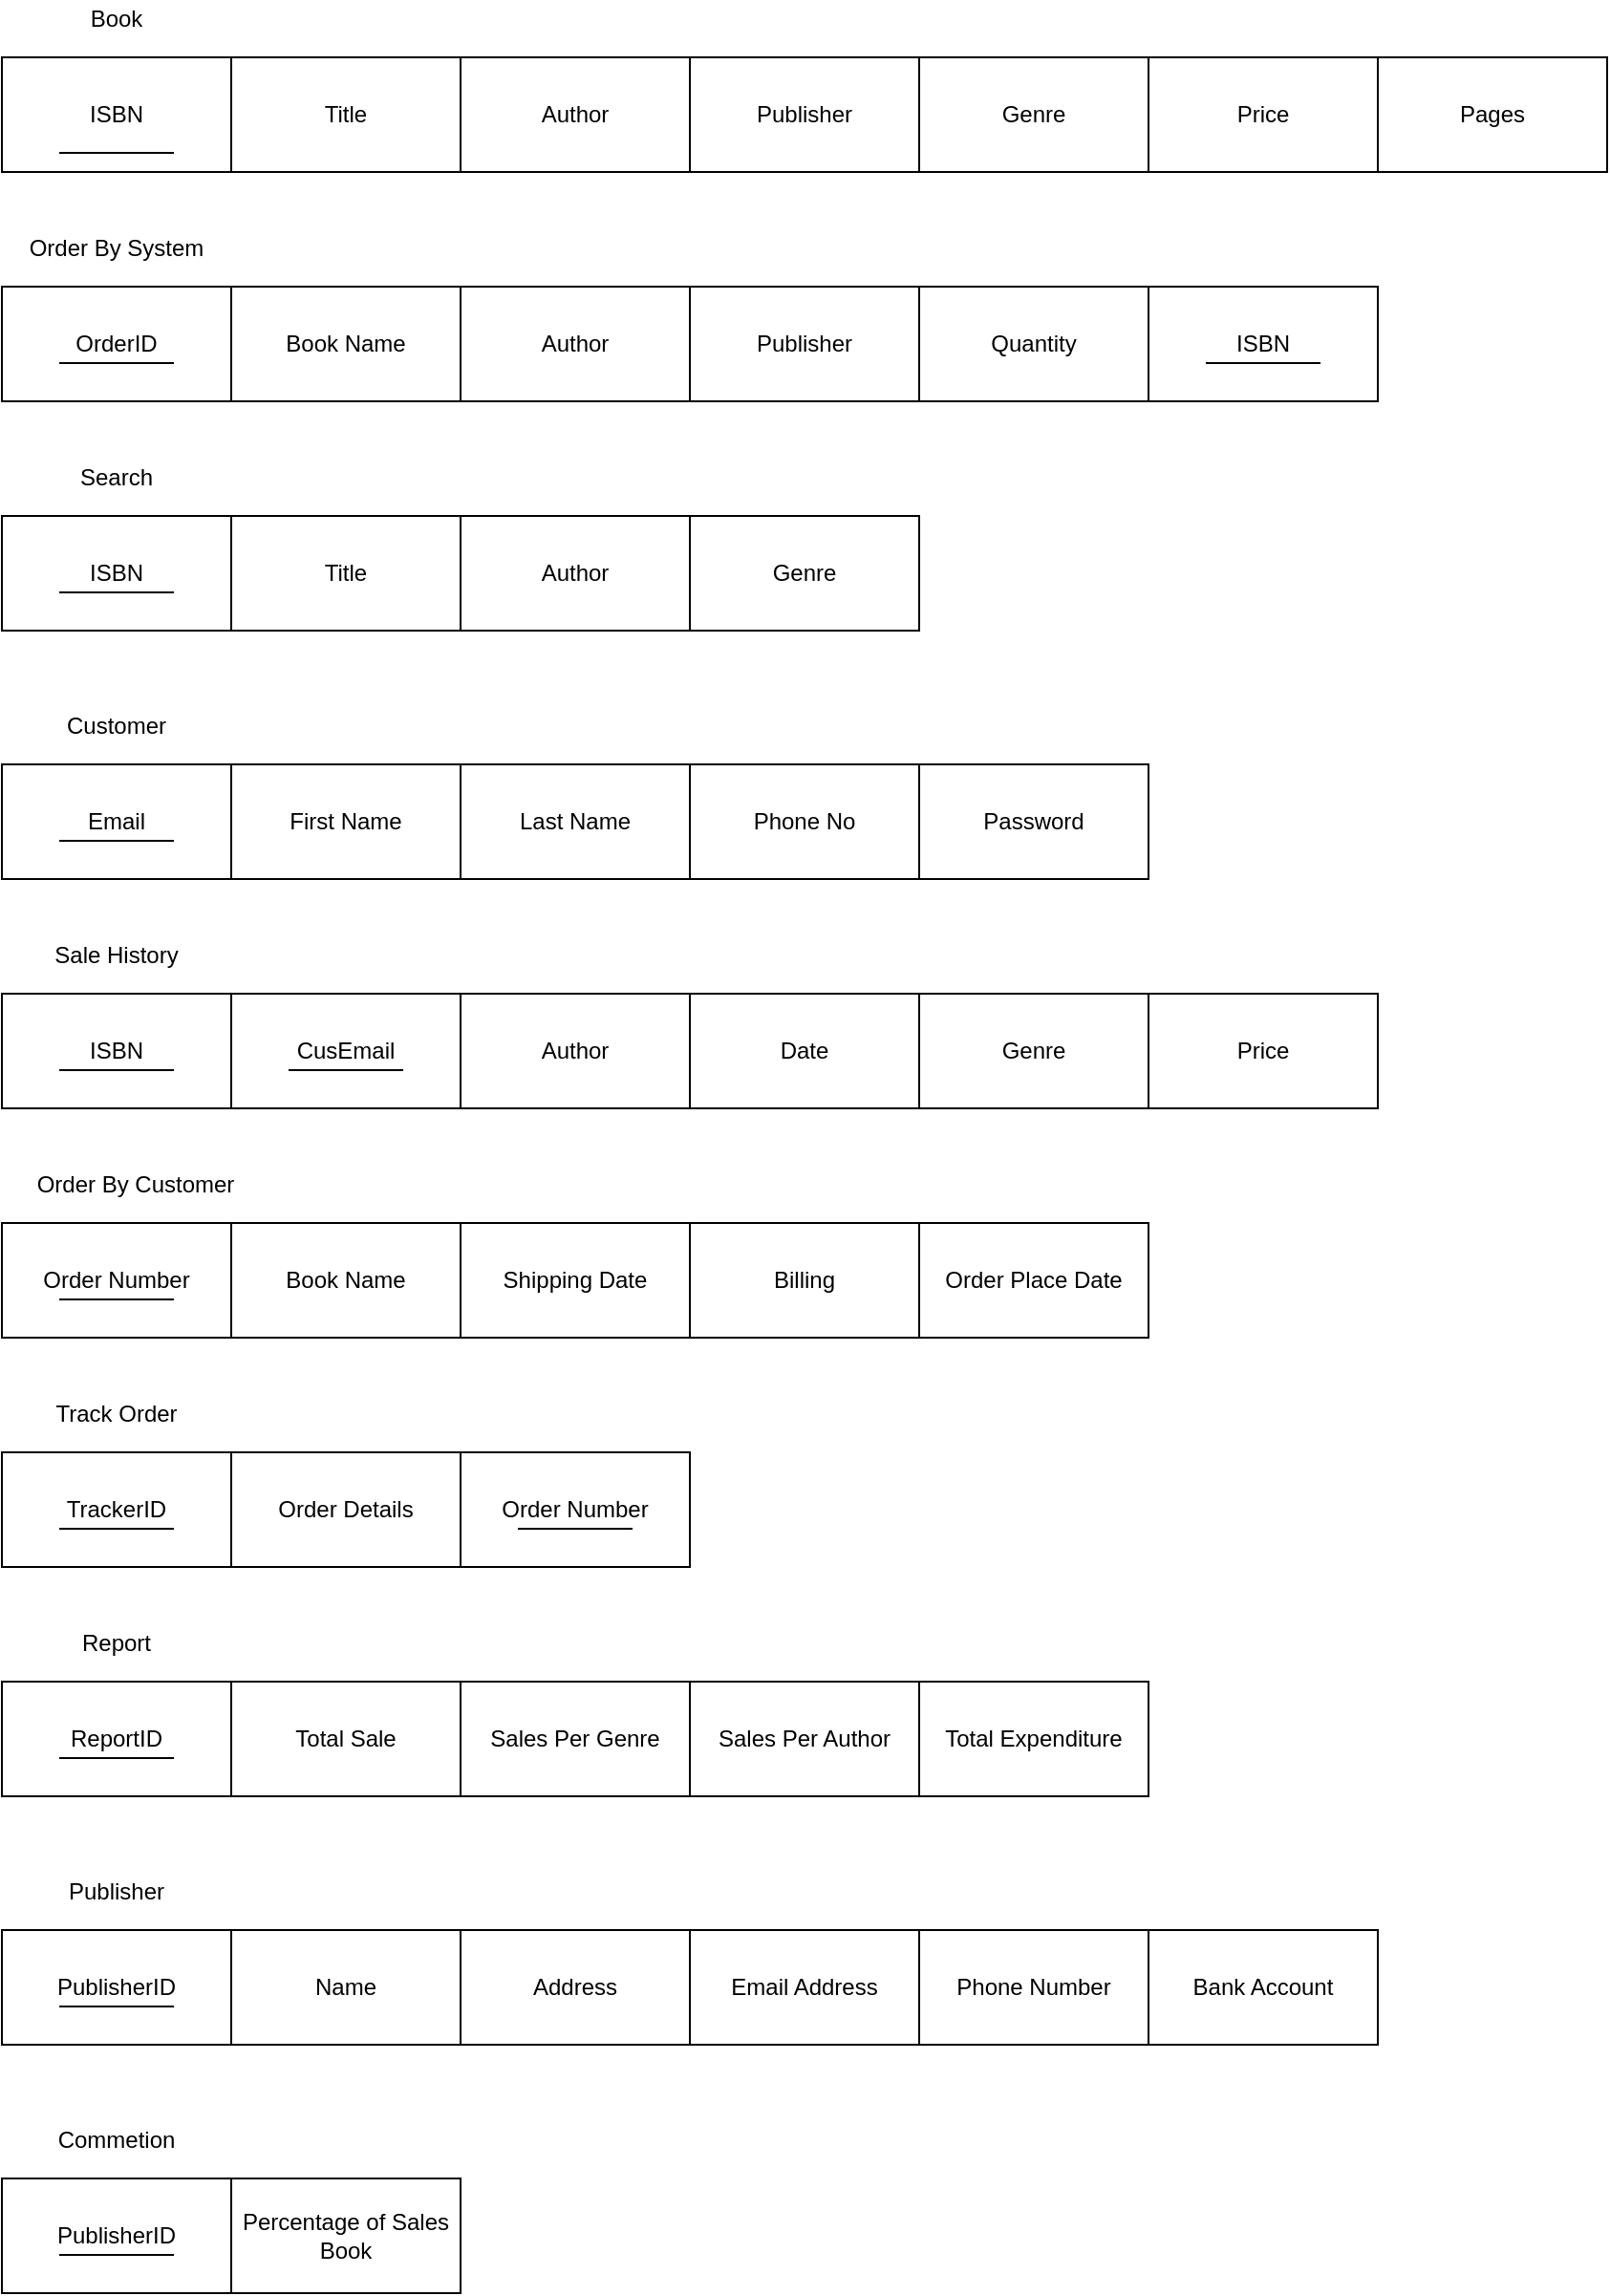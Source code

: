 <mxfile version="14.4.3" type="device"><diagram id="Mp-mYC-7Q1ugjylgWUkn" name="Page-1"><mxGraphModel dx="1092" dy="494" grid="1" gridSize="10" guides="1" tooltips="1" connect="1" arrows="1" fold="1" page="1" pageScale="1" pageWidth="850" pageHeight="1100" math="0" shadow="0"><root><mxCell id="0"/><mxCell id="1" parent="0"/><mxCell id="Di9PS52YzvF9zCTT_d6i-6" value="ISBN" style="rounded=0;whiteSpace=wrap;html=1;" vertex="1" parent="1"><mxGeometry x="40" y="100" width="120" height="60" as="geometry"/></mxCell><mxCell id="Di9PS52YzvF9zCTT_d6i-7" value="Title" style="rounded=0;whiteSpace=wrap;html=1;" vertex="1" parent="1"><mxGeometry x="160" y="100" width="120" height="60" as="geometry"/></mxCell><mxCell id="Di9PS52YzvF9zCTT_d6i-8" value="Author" style="rounded=0;whiteSpace=wrap;html=1;" vertex="1" parent="1"><mxGeometry x="280" y="100" width="120" height="60" as="geometry"/></mxCell><mxCell id="Di9PS52YzvF9zCTT_d6i-9" value="Publisher" style="rounded=0;whiteSpace=wrap;html=1;" vertex="1" parent="1"><mxGeometry x="400" y="100" width="120" height="60" as="geometry"/></mxCell><mxCell id="Di9PS52YzvF9zCTT_d6i-10" value="Genre" style="rounded=0;whiteSpace=wrap;html=1;" vertex="1" parent="1"><mxGeometry x="520" y="100" width="120" height="60" as="geometry"/></mxCell><mxCell id="Di9PS52YzvF9zCTT_d6i-11" value="Price" style="rounded=0;whiteSpace=wrap;html=1;" vertex="1" parent="1"><mxGeometry x="640" y="100" width="120" height="60" as="geometry"/></mxCell><mxCell id="Di9PS52YzvF9zCTT_d6i-12" value="Pages" style="rounded=0;whiteSpace=wrap;html=1;" vertex="1" parent="1"><mxGeometry x="760" y="100" width="120" height="60" as="geometry"/></mxCell><mxCell id="Di9PS52YzvF9zCTT_d6i-13" value="Book" style="text;html=1;strokeColor=none;fillColor=none;align=center;verticalAlign=middle;whiteSpace=wrap;rounded=0;" vertex="1" parent="1"><mxGeometry x="50" y="70" width="100" height="20" as="geometry"/></mxCell><mxCell id="Di9PS52YzvF9zCTT_d6i-14" value="OrderID" style="rounded=0;whiteSpace=wrap;html=1;" vertex="1" parent="1"><mxGeometry x="40" y="220" width="120" height="60" as="geometry"/></mxCell><mxCell id="Di9PS52YzvF9zCTT_d6i-15" value="Book Name" style="rounded=0;whiteSpace=wrap;html=1;" vertex="1" parent="1"><mxGeometry x="160" y="220" width="120" height="60" as="geometry"/></mxCell><mxCell id="Di9PS52YzvF9zCTT_d6i-16" value="Author" style="rounded=0;whiteSpace=wrap;html=1;" vertex="1" parent="1"><mxGeometry x="280" y="220" width="120" height="60" as="geometry"/></mxCell><mxCell id="Di9PS52YzvF9zCTT_d6i-17" value="Publisher" style="rounded=0;whiteSpace=wrap;html=1;" vertex="1" parent="1"><mxGeometry x="400" y="220" width="120" height="60" as="geometry"/></mxCell><mxCell id="Di9PS52YzvF9zCTT_d6i-18" value="Quantity" style="rounded=0;whiteSpace=wrap;html=1;" vertex="1" parent="1"><mxGeometry x="520" y="220" width="120" height="60" as="geometry"/></mxCell><mxCell id="Di9PS52YzvF9zCTT_d6i-19" value="ISBN" style="rounded=0;whiteSpace=wrap;html=1;" vertex="1" parent="1"><mxGeometry x="640" y="220" width="120" height="60" as="geometry"/></mxCell><mxCell id="Di9PS52YzvF9zCTT_d6i-20" value="Order By System" style="text;html=1;strokeColor=none;fillColor=none;align=center;verticalAlign=middle;whiteSpace=wrap;rounded=0;" vertex="1" parent="1"><mxGeometry x="50" y="190" width="100" height="20" as="geometry"/></mxCell><mxCell id="Di9PS52YzvF9zCTT_d6i-21" value="ISBN" style="rounded=0;whiteSpace=wrap;html=1;" vertex="1" parent="1"><mxGeometry x="40" y="340" width="120" height="60" as="geometry"/></mxCell><mxCell id="Di9PS52YzvF9zCTT_d6i-22" value="Title" style="rounded=0;whiteSpace=wrap;html=1;" vertex="1" parent="1"><mxGeometry x="160" y="340" width="120" height="60" as="geometry"/></mxCell><mxCell id="Di9PS52YzvF9zCTT_d6i-23" value="Author" style="rounded=0;whiteSpace=wrap;html=1;" vertex="1" parent="1"><mxGeometry x="280" y="340" width="120" height="60" as="geometry"/></mxCell><mxCell id="Di9PS52YzvF9zCTT_d6i-24" value="Genre" style="rounded=0;whiteSpace=wrap;html=1;" vertex="1" parent="1"><mxGeometry x="400" y="340" width="120" height="60" as="geometry"/></mxCell><mxCell id="Di9PS52YzvF9zCTT_d6i-25" value="Search" style="text;html=1;strokeColor=none;fillColor=none;align=center;verticalAlign=middle;whiteSpace=wrap;rounded=0;" vertex="1" parent="1"><mxGeometry x="50" y="310" width="100" height="20" as="geometry"/></mxCell><mxCell id="Di9PS52YzvF9zCTT_d6i-28" value="Email" style="rounded=0;whiteSpace=wrap;html=1;" vertex="1" parent="1"><mxGeometry x="40" y="470" width="120" height="60" as="geometry"/></mxCell><mxCell id="Di9PS52YzvF9zCTT_d6i-29" value="First Name" style="rounded=0;whiteSpace=wrap;html=1;" vertex="1" parent="1"><mxGeometry x="160" y="470" width="120" height="60" as="geometry"/></mxCell><mxCell id="Di9PS52YzvF9zCTT_d6i-30" value="Last Name" style="rounded=0;whiteSpace=wrap;html=1;" vertex="1" parent="1"><mxGeometry x="280" y="470" width="120" height="60" as="geometry"/></mxCell><mxCell id="Di9PS52YzvF9zCTT_d6i-31" value="Phone No" style="rounded=0;whiteSpace=wrap;html=1;" vertex="1" parent="1"><mxGeometry x="400" y="470" width="120" height="60" as="geometry"/></mxCell><mxCell id="Di9PS52YzvF9zCTT_d6i-32" value="Password" style="rounded=0;whiteSpace=wrap;html=1;" vertex="1" parent="1"><mxGeometry x="520" y="470" width="120" height="60" as="geometry"/></mxCell><mxCell id="Di9PS52YzvF9zCTT_d6i-33" value="Customer" style="text;html=1;strokeColor=none;fillColor=none;align=center;verticalAlign=middle;whiteSpace=wrap;rounded=0;" vertex="1" parent="1"><mxGeometry x="50" y="440" width="100" height="20" as="geometry"/></mxCell><mxCell id="Di9PS52YzvF9zCTT_d6i-34" value="ISBN" style="rounded=0;whiteSpace=wrap;html=1;" vertex="1" parent="1"><mxGeometry x="40" y="590" width="120" height="60" as="geometry"/></mxCell><mxCell id="Di9PS52YzvF9zCTT_d6i-35" value="CusEmail" style="rounded=0;whiteSpace=wrap;html=1;" vertex="1" parent="1"><mxGeometry x="160" y="590" width="120" height="60" as="geometry"/></mxCell><mxCell id="Di9PS52YzvF9zCTT_d6i-36" value="Author" style="rounded=0;whiteSpace=wrap;html=1;" vertex="1" parent="1"><mxGeometry x="280" y="590" width="120" height="60" as="geometry"/></mxCell><mxCell id="Di9PS52YzvF9zCTT_d6i-37" value="Date" style="rounded=0;whiteSpace=wrap;html=1;" vertex="1" parent="1"><mxGeometry x="400" y="590" width="120" height="60" as="geometry"/></mxCell><mxCell id="Di9PS52YzvF9zCTT_d6i-38" value="Genre" style="rounded=0;whiteSpace=wrap;html=1;" vertex="1" parent="1"><mxGeometry x="520" y="590" width="120" height="60" as="geometry"/></mxCell><mxCell id="Di9PS52YzvF9zCTT_d6i-39" value="Price" style="rounded=0;whiteSpace=wrap;html=1;" vertex="1" parent="1"><mxGeometry x="640" y="590" width="120" height="60" as="geometry"/></mxCell><mxCell id="Di9PS52YzvF9zCTT_d6i-40" value="Sale History" style="text;html=1;strokeColor=none;fillColor=none;align=center;verticalAlign=middle;whiteSpace=wrap;rounded=0;" vertex="1" parent="1"><mxGeometry x="50" y="560" width="100" height="20" as="geometry"/></mxCell><mxCell id="Di9PS52YzvF9zCTT_d6i-42" value="Order Number" style="rounded=0;whiteSpace=wrap;html=1;" vertex="1" parent="1"><mxGeometry x="40" y="710" width="120" height="60" as="geometry"/></mxCell><mxCell id="Di9PS52YzvF9zCTT_d6i-43" value="Book Name" style="rounded=0;whiteSpace=wrap;html=1;" vertex="1" parent="1"><mxGeometry x="160" y="710" width="120" height="60" as="geometry"/></mxCell><mxCell id="Di9PS52YzvF9zCTT_d6i-44" value="Shipping Date" style="rounded=0;whiteSpace=wrap;html=1;" vertex="1" parent="1"><mxGeometry x="280" y="710" width="120" height="60" as="geometry"/></mxCell><mxCell id="Di9PS52YzvF9zCTT_d6i-45" value="Billing" style="rounded=0;whiteSpace=wrap;html=1;" vertex="1" parent="1"><mxGeometry x="400" y="710" width="120" height="60" as="geometry"/></mxCell><mxCell id="Di9PS52YzvF9zCTT_d6i-46" value="Order Place Date" style="rounded=0;whiteSpace=wrap;html=1;" vertex="1" parent="1"><mxGeometry x="520" y="710" width="120" height="60" as="geometry"/></mxCell><mxCell id="Di9PS52YzvF9zCTT_d6i-48" value="Order By Customer" style="text;html=1;strokeColor=none;fillColor=none;align=center;verticalAlign=middle;whiteSpace=wrap;rounded=0;" vertex="1" parent="1"><mxGeometry x="50" y="680" width="120" height="20" as="geometry"/></mxCell><mxCell id="Di9PS52YzvF9zCTT_d6i-49" value="TrackerID" style="rounded=0;whiteSpace=wrap;html=1;" vertex="1" parent="1"><mxGeometry x="40" y="830" width="120" height="60" as="geometry"/></mxCell><mxCell id="Di9PS52YzvF9zCTT_d6i-50" value="Order Details" style="rounded=0;whiteSpace=wrap;html=1;" vertex="1" parent="1"><mxGeometry x="160" y="830" width="120" height="60" as="geometry"/></mxCell><mxCell id="Di9PS52YzvF9zCTT_d6i-51" value="Order Number" style="rounded=0;whiteSpace=wrap;html=1;" vertex="1" parent="1"><mxGeometry x="280" y="830" width="120" height="60" as="geometry"/></mxCell><mxCell id="Di9PS52YzvF9zCTT_d6i-52" value="Track Order" style="text;html=1;strokeColor=none;fillColor=none;align=center;verticalAlign=middle;whiteSpace=wrap;rounded=0;" vertex="1" parent="1"><mxGeometry x="50" y="800" width="100" height="20" as="geometry"/></mxCell><mxCell id="Di9PS52YzvF9zCTT_d6i-53" value="ReportID" style="rounded=0;whiteSpace=wrap;html=1;" vertex="1" parent="1"><mxGeometry x="40" y="950" width="120" height="60" as="geometry"/></mxCell><mxCell id="Di9PS52YzvF9zCTT_d6i-54" value="Total Sale" style="rounded=0;whiteSpace=wrap;html=1;" vertex="1" parent="1"><mxGeometry x="160" y="950" width="120" height="60" as="geometry"/></mxCell><mxCell id="Di9PS52YzvF9zCTT_d6i-55" value="Sales Per Genre" style="rounded=0;whiteSpace=wrap;html=1;" vertex="1" parent="1"><mxGeometry x="280" y="950" width="120" height="60" as="geometry"/></mxCell><mxCell id="Di9PS52YzvF9zCTT_d6i-56" value="Sales Per Author" style="rounded=0;whiteSpace=wrap;html=1;" vertex="1" parent="1"><mxGeometry x="400" y="950" width="120" height="60" as="geometry"/></mxCell><mxCell id="Di9PS52YzvF9zCTT_d6i-57" value="Total Expenditure" style="rounded=0;whiteSpace=wrap;html=1;" vertex="1" parent="1"><mxGeometry x="520" y="950" width="120" height="60" as="geometry"/></mxCell><mxCell id="Di9PS52YzvF9zCTT_d6i-59" value="Report" style="text;html=1;strokeColor=none;fillColor=none;align=center;verticalAlign=middle;whiteSpace=wrap;rounded=0;" vertex="1" parent="1"><mxGeometry x="50" y="920" width="100" height="20" as="geometry"/></mxCell><mxCell id="Di9PS52YzvF9zCTT_d6i-60" value="" style="endArrow=none;html=1;" edge="1" parent="1"><mxGeometry width="50" height="50" relative="1" as="geometry"><mxPoint x="70" y="150" as="sourcePoint"/><mxPoint x="130" y="150" as="targetPoint"/></mxGeometry></mxCell><mxCell id="Di9PS52YzvF9zCTT_d6i-61" value="" style="endArrow=none;html=1;" edge="1" parent="1"><mxGeometry width="50" height="50" relative="1" as="geometry"><mxPoint x="70" y="260" as="sourcePoint"/><mxPoint x="130" y="260" as="targetPoint"/></mxGeometry></mxCell><mxCell id="Di9PS52YzvF9zCTT_d6i-63" value="PublisherID" style="rounded=0;whiteSpace=wrap;html=1;" vertex="1" parent="1"><mxGeometry x="40" y="1080" width="120" height="60" as="geometry"/></mxCell><mxCell id="Di9PS52YzvF9zCTT_d6i-64" value="Name" style="rounded=0;whiteSpace=wrap;html=1;" vertex="1" parent="1"><mxGeometry x="160" y="1080" width="120" height="60" as="geometry"/></mxCell><mxCell id="Di9PS52YzvF9zCTT_d6i-65" value="Address" style="rounded=0;whiteSpace=wrap;html=1;" vertex="1" parent="1"><mxGeometry x="280" y="1080" width="120" height="60" as="geometry"/></mxCell><mxCell id="Di9PS52YzvF9zCTT_d6i-66" value="Email Address" style="rounded=0;whiteSpace=wrap;html=1;" vertex="1" parent="1"><mxGeometry x="400" y="1080" width="120" height="60" as="geometry"/></mxCell><mxCell id="Di9PS52YzvF9zCTT_d6i-67" value="Phone Number" style="rounded=0;whiteSpace=wrap;html=1;" vertex="1" parent="1"><mxGeometry x="520" y="1080" width="120" height="60" as="geometry"/></mxCell><mxCell id="Di9PS52YzvF9zCTT_d6i-68" value="Bank Account" style="rounded=0;whiteSpace=wrap;html=1;" vertex="1" parent="1"><mxGeometry x="640" y="1080" width="120" height="60" as="geometry"/></mxCell><mxCell id="Di9PS52YzvF9zCTT_d6i-70" value="Publisher" style="text;html=1;strokeColor=none;fillColor=none;align=center;verticalAlign=middle;whiteSpace=wrap;rounded=0;" vertex="1" parent="1"><mxGeometry x="50" y="1050" width="100" height="20" as="geometry"/></mxCell><mxCell id="Di9PS52YzvF9zCTT_d6i-71" value="ISBN" style="rounded=0;whiteSpace=wrap;html=1;" vertex="1" parent="1"><mxGeometry x="40" y="1210" width="120" height="60" as="geometry"/></mxCell><mxCell id="Di9PS52YzvF9zCTT_d6i-72" value="Percentage of Sales Book" style="rounded=0;whiteSpace=wrap;html=1;" vertex="1" parent="1"><mxGeometry x="160" y="1210" width="120" height="60" as="geometry"/></mxCell><mxCell id="Di9PS52YzvF9zCTT_d6i-73" value="Commetion" style="text;html=1;strokeColor=none;fillColor=none;align=center;verticalAlign=middle;whiteSpace=wrap;rounded=0;" vertex="1" parent="1"><mxGeometry x="50" y="1180" width="100" height="20" as="geometry"/></mxCell><mxCell id="Di9PS52YzvF9zCTT_d6i-74" value="PublisherID" style="rounded=0;whiteSpace=wrap;html=1;" vertex="1" parent="1"><mxGeometry x="40" y="1210" width="120" height="60" as="geometry"/></mxCell><mxCell id="Di9PS52YzvF9zCTT_d6i-75" value="" style="endArrow=none;html=1;" edge="1" parent="1"><mxGeometry width="50" height="50" relative="1" as="geometry"><mxPoint x="70" y="380" as="sourcePoint"/><mxPoint x="130" y="380" as="targetPoint"/></mxGeometry></mxCell><mxCell id="Di9PS52YzvF9zCTT_d6i-76" value="" style="endArrow=none;html=1;" edge="1" parent="1"><mxGeometry width="50" height="50" relative="1" as="geometry"><mxPoint x="70" y="510" as="sourcePoint"/><mxPoint x="130" y="510" as="targetPoint"/></mxGeometry></mxCell><mxCell id="Di9PS52YzvF9zCTT_d6i-77" value="" style="endArrow=none;html=1;" edge="1" parent="1"><mxGeometry width="50" height="50" relative="1" as="geometry"><mxPoint x="70" y="630" as="sourcePoint"/><mxPoint x="130" y="630" as="targetPoint"/></mxGeometry></mxCell><mxCell id="Di9PS52YzvF9zCTT_d6i-78" value="" style="endArrow=none;html=1;" edge="1" parent="1"><mxGeometry width="50" height="50" relative="1" as="geometry"><mxPoint x="190" y="630" as="sourcePoint"/><mxPoint x="250" y="630" as="targetPoint"/></mxGeometry></mxCell><mxCell id="Di9PS52YzvF9zCTT_d6i-79" value="" style="endArrow=none;html=1;" edge="1" parent="1"><mxGeometry width="50" height="50" relative="1" as="geometry"><mxPoint x="70" y="750" as="sourcePoint"/><mxPoint x="130" y="750" as="targetPoint"/></mxGeometry></mxCell><mxCell id="Di9PS52YzvF9zCTT_d6i-81" value="" style="endArrow=none;html=1;" edge="1" parent="1"><mxGeometry width="50" height="50" relative="1" as="geometry"><mxPoint x="70" y="870" as="sourcePoint"/><mxPoint x="130" y="870" as="targetPoint"/></mxGeometry></mxCell><mxCell id="Di9PS52YzvF9zCTT_d6i-82" value="" style="endArrow=none;html=1;" edge="1" parent="1"><mxGeometry width="50" height="50" relative="1" as="geometry"><mxPoint x="310" y="870" as="sourcePoint"/><mxPoint x="370" y="870" as="targetPoint"/></mxGeometry></mxCell><mxCell id="Di9PS52YzvF9zCTT_d6i-83" value="" style="endArrow=none;html=1;" edge="1" parent="1"><mxGeometry width="50" height="50" relative="1" as="geometry"><mxPoint x="90" y="890" as="sourcePoint"/><mxPoint x="150" y="890" as="targetPoint"/></mxGeometry></mxCell><mxCell id="Di9PS52YzvF9zCTT_d6i-84" value="" style="endArrow=none;html=1;" edge="1" parent="1"><mxGeometry width="50" height="50" relative="1" as="geometry"><mxPoint x="70" y="990" as="sourcePoint"/><mxPoint x="130" y="990" as="targetPoint"/></mxGeometry></mxCell><mxCell id="Di9PS52YzvF9zCTT_d6i-86" value="" style="endArrow=none;html=1;" edge="1" parent="1"><mxGeometry width="50" height="50" relative="1" as="geometry"><mxPoint x="70" y="1120" as="sourcePoint"/><mxPoint x="130" y="1120" as="targetPoint"/></mxGeometry></mxCell><mxCell id="Di9PS52YzvF9zCTT_d6i-88" value="" style="endArrow=none;html=1;" edge="1" parent="1"><mxGeometry width="50" height="50" relative="1" as="geometry"><mxPoint x="70" y="1250" as="sourcePoint"/><mxPoint x="130" y="1250" as="targetPoint"/></mxGeometry></mxCell><mxCell id="Di9PS52YzvF9zCTT_d6i-263" value="" style="endArrow=none;html=1;" edge="1" parent="1"><mxGeometry width="50" height="50" relative="1" as="geometry"><mxPoint x="670" y="260" as="sourcePoint"/><mxPoint x="730" y="260" as="targetPoint"/></mxGeometry></mxCell></root></mxGraphModel></diagram></mxfile>